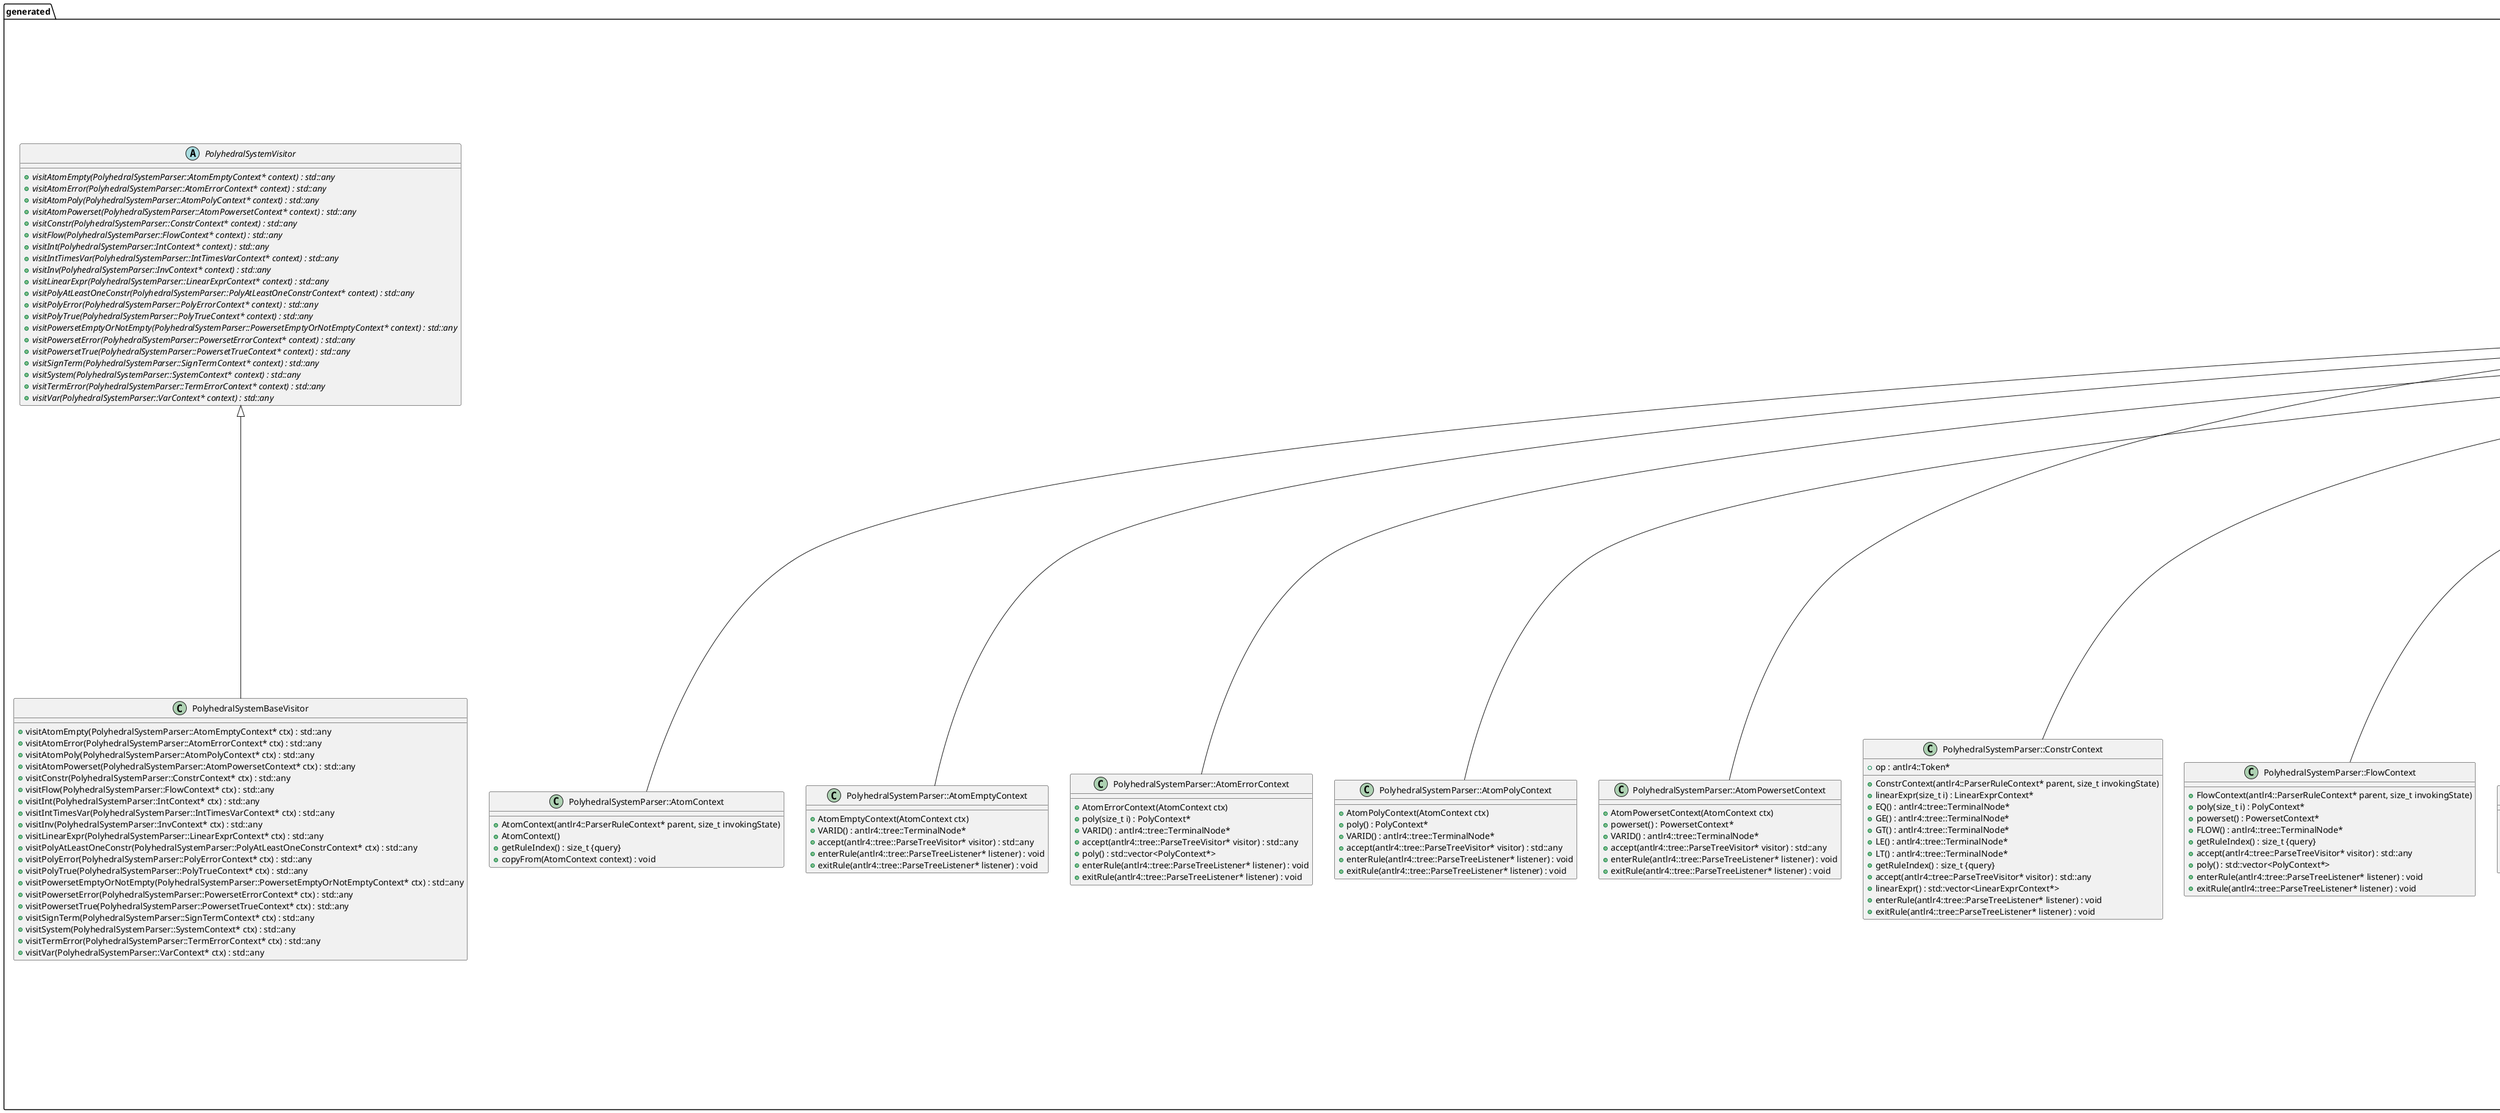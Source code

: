 @startuml

/' Objects '/
package generated {
class PolyhedralSystemBaseListener {
	+enterAtomEmpty(PolyhedralSystemParser::AtomEmptyContext*) : void
	+enterAtomError(PolyhedralSystemParser::AtomErrorContext*) : void
	+enterAtomPoly(PolyhedralSystemParser::AtomPolyContext*) : void
	+enterAtomPowerset(PolyhedralSystemParser::AtomPowersetContext*) : void
	+enterConstr(PolyhedralSystemParser::ConstrContext*) : void
	+enterEveryRule(antlr4::ParserRuleContext*) : void
	+enterFlow(PolyhedralSystemParser::FlowContext*) : void
	+enterInt(PolyhedralSystemParser::IntContext*) : void
	+enterIntTimesVar(PolyhedralSystemParser::IntTimesVarContext*) : void
	+enterInv(PolyhedralSystemParser::InvContext*) : void
	+enterLinearExpr(PolyhedralSystemParser::LinearExprContext*) : void
	+enterPolyAtLeastOneConstr(PolyhedralSystemParser::PolyAtLeastOneConstrContext*) : void
	+enterPolyError(PolyhedralSystemParser::PolyErrorContext*) : void
	+enterPolyTrue(PolyhedralSystemParser::PolyTrueContext*) : void
	+enterPowersetEmptyOrNotEmpty(PolyhedralSystemParser::PowersetEmptyOrNotEmptyContext*) : void
	+enterPowersetError(PolyhedralSystemParser::PowersetErrorContext*) : void
	+enterPowersetTrue(PolyhedralSystemParser::PowersetTrueContext*) : void
	+enterSignTerm(PolyhedralSystemParser::SignTermContext*) : void
	+enterSystem(PolyhedralSystemParser::SystemContext*) : void
	+enterTermError(PolyhedralSystemParser::TermErrorContext*) : void
	+enterVar(PolyhedralSystemParser::VarContext*) : void
	+exitAtomEmpty(PolyhedralSystemParser::AtomEmptyContext*) : void
	+exitAtomError(PolyhedralSystemParser::AtomErrorContext*) : void
	+exitAtomPoly(PolyhedralSystemParser::AtomPolyContext*) : void
	+exitAtomPowerset(PolyhedralSystemParser::AtomPowersetContext*) : void
	+exitConstr(PolyhedralSystemParser::ConstrContext*) : void
	+exitEveryRule(antlr4::ParserRuleContext*) : void
	+exitFlow(PolyhedralSystemParser::FlowContext*) : void
	+exitInt(PolyhedralSystemParser::IntContext*) : void
	+exitIntTimesVar(PolyhedralSystemParser::IntTimesVarContext*) : void
	+exitInv(PolyhedralSystemParser::InvContext*) : void
	+exitLinearExpr(PolyhedralSystemParser::LinearExprContext*) : void
	+exitPolyAtLeastOneConstr(PolyhedralSystemParser::PolyAtLeastOneConstrContext*) : void
	+exitPolyError(PolyhedralSystemParser::PolyErrorContext*) : void
	+exitPolyTrue(PolyhedralSystemParser::PolyTrueContext*) : void
	+exitPowersetEmptyOrNotEmpty(PolyhedralSystemParser::PowersetEmptyOrNotEmptyContext*) : void
	+exitPowersetError(PolyhedralSystemParser::PowersetErrorContext*) : void
	+exitPowersetTrue(PolyhedralSystemParser::PowersetTrueContext*) : void
	+exitSignTerm(PolyhedralSystemParser::SignTermContext*) : void
	+exitSystem(PolyhedralSystemParser::SystemContext*) : void
	+exitTermError(PolyhedralSystemParser::TermErrorContext*) : void
	+exitVar(PolyhedralSystemParser::VarContext*) : void
	+visitErrorNode(antlr4::tree::ErrorNode*) : void
	+visitTerminal(antlr4::tree::TerminalNode*) : void
}


class PolyhedralSystemBaseVisitor {
	+visitAtomEmpty(PolyhedralSystemParser::AtomEmptyContext* ctx) : std::any
	+visitAtomError(PolyhedralSystemParser::AtomErrorContext* ctx) : std::any
	+visitAtomPoly(PolyhedralSystemParser::AtomPolyContext* ctx) : std::any
	+visitAtomPowerset(PolyhedralSystemParser::AtomPowersetContext* ctx) : std::any
	+visitConstr(PolyhedralSystemParser::ConstrContext* ctx) : std::any
	+visitFlow(PolyhedralSystemParser::FlowContext* ctx) : std::any
	+visitInt(PolyhedralSystemParser::IntContext* ctx) : std::any
	+visitIntTimesVar(PolyhedralSystemParser::IntTimesVarContext* ctx) : std::any
	+visitInv(PolyhedralSystemParser::InvContext* ctx) : std::any
	+visitLinearExpr(PolyhedralSystemParser::LinearExprContext* ctx) : std::any
	+visitPolyAtLeastOneConstr(PolyhedralSystemParser::PolyAtLeastOneConstrContext* ctx) : std::any
	+visitPolyError(PolyhedralSystemParser::PolyErrorContext* ctx) : std::any
	+visitPolyTrue(PolyhedralSystemParser::PolyTrueContext* ctx) : std::any
	+visitPowersetEmptyOrNotEmpty(PolyhedralSystemParser::PowersetEmptyOrNotEmptyContext* ctx) : std::any
	+visitPowersetError(PolyhedralSystemParser::PowersetErrorContext* ctx) : std::any
	+visitPowersetTrue(PolyhedralSystemParser::PowersetTrueContext* ctx) : std::any
	+visitSignTerm(PolyhedralSystemParser::SignTermContext* ctx) : std::any
	+visitSystem(PolyhedralSystemParser::SystemContext* ctx) : std::any
	+visitTermError(PolyhedralSystemParser::TermErrorContext* ctx) : std::any
	+visitVar(PolyhedralSystemParser::VarContext* ctx) : std::any
}


class PolyhedralSystemLexer {
	+PolyhedralSystemLexer(antlr4::CharStream* input)
	+~PolyhedralSystemLexer()
	+getATN() : antlr4::atn::ATN& {query}
	+getSerializedATN() : antlr4::atn::SerializedATNView {query}
	+getVocabulary() : antlr4::dfa::Vocabulary& {query}
	+getGrammarFileName() : std::string {query}
	+getChannelNames() : std::vector<std::string>& {query}
	+getModeNames() : std::vector<std::string>& {query}
	+getRuleNames() : std::vector<std::string>& {query}
	+{static} initialize() : void
}


abstract class PolyhedralSystemListener {
	+{abstract} enterAtomEmpty(PolyhedralSystemParser::AtomEmptyContext* ctx) : void
	+{abstract} enterAtomError(PolyhedralSystemParser::AtomErrorContext* ctx) : void
	+{abstract} enterAtomPoly(PolyhedralSystemParser::AtomPolyContext* ctx) : void
	+{abstract} enterAtomPowerset(PolyhedralSystemParser::AtomPowersetContext* ctx) : void
	+{abstract} enterConstr(PolyhedralSystemParser::ConstrContext* ctx) : void
	+{abstract} enterFlow(PolyhedralSystemParser::FlowContext* ctx) : void
	+{abstract} enterInt(PolyhedralSystemParser::IntContext* ctx) : void
	+{abstract} enterIntTimesVar(PolyhedralSystemParser::IntTimesVarContext* ctx) : void
	+{abstract} enterInv(PolyhedralSystemParser::InvContext* ctx) : void
	+{abstract} enterLinearExpr(PolyhedralSystemParser::LinearExprContext* ctx) : void
	+{abstract} enterPolyAtLeastOneConstr(PolyhedralSystemParser::PolyAtLeastOneConstrContext* ctx) : void
	+{abstract} enterPolyError(PolyhedralSystemParser::PolyErrorContext* ctx) : void
	+{abstract} enterPolyTrue(PolyhedralSystemParser::PolyTrueContext* ctx) : void
	+{abstract} enterPowersetEmptyOrNotEmpty(PolyhedralSystemParser::PowersetEmptyOrNotEmptyContext* ctx) : void
	+{abstract} enterPowersetError(PolyhedralSystemParser::PowersetErrorContext* ctx) : void
	+{abstract} enterPowersetTrue(PolyhedralSystemParser::PowersetTrueContext* ctx) : void
	+{abstract} enterSignTerm(PolyhedralSystemParser::SignTermContext* ctx) : void
	+{abstract} enterSystem(PolyhedralSystemParser::SystemContext* ctx) : void
	+{abstract} enterTermError(PolyhedralSystemParser::TermErrorContext* ctx) : void
	+{abstract} enterVar(PolyhedralSystemParser::VarContext* ctx) : void
	+{abstract} exitAtomEmpty(PolyhedralSystemParser::AtomEmptyContext* ctx) : void
	+{abstract} exitAtomError(PolyhedralSystemParser::AtomErrorContext* ctx) : void
	+{abstract} exitAtomPoly(PolyhedralSystemParser::AtomPolyContext* ctx) : void
	+{abstract} exitAtomPowerset(PolyhedralSystemParser::AtomPowersetContext* ctx) : void
	+{abstract} exitConstr(PolyhedralSystemParser::ConstrContext* ctx) : void
	+{abstract} exitFlow(PolyhedralSystemParser::FlowContext* ctx) : void
	+{abstract} exitInt(PolyhedralSystemParser::IntContext* ctx) : void
	+{abstract} exitIntTimesVar(PolyhedralSystemParser::IntTimesVarContext* ctx) : void
	+{abstract} exitInv(PolyhedralSystemParser::InvContext* ctx) : void
	+{abstract} exitLinearExpr(PolyhedralSystemParser::LinearExprContext* ctx) : void
	+{abstract} exitPolyAtLeastOneConstr(PolyhedralSystemParser::PolyAtLeastOneConstrContext* ctx) : void
	+{abstract} exitPolyError(PolyhedralSystemParser::PolyErrorContext* ctx) : void
	+{abstract} exitPolyTrue(PolyhedralSystemParser::PolyTrueContext* ctx) : void
	+{abstract} exitPowersetEmptyOrNotEmpty(PolyhedralSystemParser::PowersetEmptyOrNotEmptyContext* ctx) : void
	+{abstract} exitPowersetError(PolyhedralSystemParser::PowersetErrorContext* ctx) : void
	+{abstract} exitPowersetTrue(PolyhedralSystemParser::PowersetTrueContext* ctx) : void
	+{abstract} exitSignTerm(PolyhedralSystemParser::SignTermContext* ctx) : void
	+{abstract} exitSystem(PolyhedralSystemParser::SystemContext* ctx) : void
	+{abstract} exitTermError(PolyhedralSystemParser::TermErrorContext* ctx) : void
	+{abstract} exitVar(PolyhedralSystemParser::VarContext* ctx) : void
}


class PolyhedralSystemParser {
	+PolyhedralSystemParser(antlr4::TokenStream* input)
	+PolyhedralSystemParser(antlr4::TokenStream* input, const antlr4::atn::ParserATNSimulatorOptions& options)
	+~PolyhedralSystemParser()
	+atom() : AtomContext*
	+constr() : ConstrContext*
	+flow() : FlowContext*
	+inv() : InvContext*
	+linearExpr() : LinearExprContext*
	+poly() : PolyContext*
	+powerset() : PowersetContext*
	+signTerm() : SignTermContext*
	+system() : SystemContext*
	+term() : TermContext*
	+getATN() : antlr4::atn::ATN& {query}
	+getSerializedATN() : antlr4::atn::SerializedATNView {query}
	+getVocabulary() : antlr4::dfa::Vocabulary& {query}
	+getGrammarFileName() : std::string {query}
	+getRuleNames() : std::vector<std::string>& {query}
	+{static} initialize() : void
}


class PolyhedralSystemParser::AtomContext {
	+AtomContext(antlr4::ParserRuleContext* parent, size_t invokingState)
	+AtomContext()
	+getRuleIndex() : size_t {query}
	+copyFrom(AtomContext context) : void
}


class PolyhedralSystemParser::AtomEmptyContext {
	+AtomEmptyContext(AtomContext ctx)
	+VARID() : antlr4::tree::TerminalNode*
	+accept(antlr4::tree::ParseTreeVisitor* visitor) : std::any
	+enterRule(antlr4::tree::ParseTreeListener* listener) : void
	+exitRule(antlr4::tree::ParseTreeListener* listener) : void
}


class PolyhedralSystemParser::AtomErrorContext {
	+AtomErrorContext(AtomContext ctx)
	+poly(size_t i) : PolyContext*
	+VARID() : antlr4::tree::TerminalNode*
	+accept(antlr4::tree::ParseTreeVisitor* visitor) : std::any
	+poly() : std::vector<PolyContext*>
	+enterRule(antlr4::tree::ParseTreeListener* listener) : void
	+exitRule(antlr4::tree::ParseTreeListener* listener) : void
}


class PolyhedralSystemParser::AtomPolyContext {
	+AtomPolyContext(AtomContext ctx)
	+poly() : PolyContext*
	+VARID() : antlr4::tree::TerminalNode*
	+accept(antlr4::tree::ParseTreeVisitor* visitor) : std::any
	+enterRule(antlr4::tree::ParseTreeListener* listener) : void
	+exitRule(antlr4::tree::ParseTreeListener* listener) : void
}


class PolyhedralSystemParser::AtomPowersetContext {
	+AtomPowersetContext(AtomContext ctx)
	+powerset() : PowersetContext*
	+VARID() : antlr4::tree::TerminalNode*
	+accept(antlr4::tree::ParseTreeVisitor* visitor) : std::any
	+enterRule(antlr4::tree::ParseTreeListener* listener) : void
	+exitRule(antlr4::tree::ParseTreeListener* listener) : void
}


class PolyhedralSystemParser::ConstrContext {
	+ConstrContext(antlr4::ParserRuleContext* parent, size_t invokingState)
	+linearExpr(size_t i) : LinearExprContext*
	+op : antlr4::Token*
	+EQ() : antlr4::tree::TerminalNode*
	+GE() : antlr4::tree::TerminalNode*
	+GT() : antlr4::tree::TerminalNode*
	+LE() : antlr4::tree::TerminalNode*
	+LT() : antlr4::tree::TerminalNode*
	+getRuleIndex() : size_t {query}
	+accept(antlr4::tree::ParseTreeVisitor* visitor) : std::any
	+linearExpr() : std::vector<LinearExprContext*>
	+enterRule(antlr4::tree::ParseTreeListener* listener) : void
	+exitRule(antlr4::tree::ParseTreeListener* listener) : void
}


class PolyhedralSystemParser::FlowContext {
	+FlowContext(antlr4::ParserRuleContext* parent, size_t invokingState)
	+poly(size_t i) : PolyContext*
	+powerset() : PowersetContext*
	+FLOW() : antlr4::tree::TerminalNode*
	+getRuleIndex() : size_t {query}
	+accept(antlr4::tree::ParseTreeVisitor* visitor) : std::any
	+poly() : std::vector<PolyContext*>
	+enterRule(antlr4::tree::ParseTreeListener* listener) : void
	+exitRule(antlr4::tree::ParseTreeListener* listener) : void
}


class PolyhedralSystemParser::IntContext {
	+IntContext(TermContext ctx)
	+UNSIGNED_INT() : antlr4::tree::TerminalNode*
	+accept(antlr4::tree::ParseTreeVisitor* visitor) : std::any
	+enterRule(antlr4::tree::ParseTreeListener* listener) : void
	+exitRule(antlr4::tree::ParseTreeListener* listener) : void
}


class PolyhedralSystemParser::IntTimesVarContext {
	+IntTimesVarContext(TermContext ctx)
	+TIMES() : antlr4::tree::TerminalNode*
	+UNSIGNED_INT() : antlr4::tree::TerminalNode*
	+VARID() : antlr4::tree::TerminalNode*
	+accept(antlr4::tree::ParseTreeVisitor* visitor) : std::any
	+enterRule(antlr4::tree::ParseTreeListener* listener) : void
	+exitRule(antlr4::tree::ParseTreeListener* listener) : void
}


class PolyhedralSystemParser::InvContext {
	+InvContext(antlr4::ParserRuleContext* parent, size_t invokingState)
	+poly(size_t i) : PolyContext*
	+powerset() : PowersetContext*
	+INV() : antlr4::tree::TerminalNode*
	+getRuleIndex() : size_t {query}
	+accept(antlr4::tree::ParseTreeVisitor* visitor) : std::any
	+poly() : std::vector<PolyContext*>
	+enterRule(antlr4::tree::ParseTreeListener* listener) : void
	+exitRule(antlr4::tree::ParseTreeListener* listener) : void
}


class PolyhedralSystemParser::LinearExprContext {
	+LinearExprContext(antlr4::ParserRuleContext* parent, size_t invokingState)
	+signTerm(size_t i) : SignTermContext*
	+term() : TermContext*
	+op : antlr4::Token*
	+MINUS() : antlr4::tree::TerminalNode*
	+PLUS() : antlr4::tree::TerminalNode*
	+getRuleIndex() : size_t {query}
	+accept(antlr4::tree::ParseTreeVisitor* visitor) : std::any
	+signTerm() : std::vector<SignTermContext*>
	+enterRule(antlr4::tree::ParseTreeListener* listener) : void
	+exitRule(antlr4::tree::ParseTreeListener* listener) : void
}


class PolyhedralSystemParser::PolyAtLeastOneConstrContext {
	+PolyAtLeastOneConstrContext(PolyContext ctx)
	+constr(size_t i) : ConstrContext*
	+accept(antlr4::tree::ParseTreeVisitor* visitor) : std::any
	+constr() : std::vector<ConstrContext*>
	+enterRule(antlr4::tree::ParseTreeListener* listener) : void
	+exitRule(antlr4::tree::ParseTreeListener* listener) : void
}


class PolyhedralSystemParser::PolyContext {
	+PolyContext(antlr4::ParserRuleContext* parent, size_t invokingState)
	+PolyContext()
	+getRuleIndex() : size_t {query}
	+copyFrom(PolyContext context) : void
}


class PolyhedralSystemParser::PolyErrorContext {
	+PolyErrorContext(PolyContext ctx)
	+constr(size_t i) : ConstrContext*
	+accept(antlr4::tree::ParseTreeVisitor* visitor) : std::any
	+constr() : std::vector<ConstrContext*>
	+enterRule(antlr4::tree::ParseTreeListener* listener) : void
	+exitRule(antlr4::tree::ParseTreeListener* listener) : void
}


class PolyhedralSystemParser::PolyTrueContext {
	+PolyTrueContext(PolyContext ctx)
	+accept(antlr4::tree::ParseTreeVisitor* visitor) : std::any
	+enterRule(antlr4::tree::ParseTreeListener* listener) : void
	+exitRule(antlr4::tree::ParseTreeListener* listener) : void
}


class PolyhedralSystemParser::PowersetContext {
	+PowersetContext(antlr4::ParserRuleContext* parent, size_t invokingState)
	+PowersetContext()
	+getRuleIndex() : size_t {query}
	+copyFrom(PowersetContext context) : void
}


class PolyhedralSystemParser::PowersetEmptyOrNotEmptyContext {
	+PowersetEmptyOrNotEmptyContext(PowersetContext ctx)
	+poly(size_t i) : PolyContext*
	+accept(antlr4::tree::ParseTreeVisitor* visitor) : std::any
	+poly() : std::vector<PolyContext*>
	+enterRule(antlr4::tree::ParseTreeListener* listener) : void
	+exitRule(antlr4::tree::ParseTreeListener* listener) : void
}


class PolyhedralSystemParser::PowersetErrorContext {
	+PowersetErrorContext(PowersetContext ctx)
	+poly(size_t i) : PolyContext*
	+accept(antlr4::tree::ParseTreeVisitor* visitor) : std::any
	+poly() : std::vector<PolyContext*>
	+enterRule(antlr4::tree::ParseTreeListener* listener) : void
	+exitRule(antlr4::tree::ParseTreeListener* listener) : void
}


class PolyhedralSystemParser::PowersetTrueContext {
	+PowersetTrueContext(PowersetContext ctx)
	+accept(antlr4::tree::ParseTreeVisitor* visitor) : std::any
	+enterRule(antlr4::tree::ParseTreeListener* listener) : void
	+exitRule(antlr4::tree::ParseTreeListener* listener) : void
}


class PolyhedralSystemParser::SignTermContext {
	+SignTermContext(antlr4::ParserRuleContext* parent, size_t invokingState)
	+term() : TermContext*
	+op : antlr4::Token*
	+MINUS() : antlr4::tree::TerminalNode*
	+PLUS() : antlr4::tree::TerminalNode*
	+getRuleIndex() : size_t {query}
	+accept(antlr4::tree::ParseTreeVisitor* visitor) : std::any
	+enterRule(antlr4::tree::ParseTreeListener* listener) : void
	+exitRule(antlr4::tree::ParseTreeListener* listener) : void
}


class PolyhedralSystemParser::SystemContext {
	+SystemContext(antlr4::ParserRuleContext* parent, size_t invokingState)
	+atom(size_t i) : AtomContext*
	+flow() : FlowContext*
	+inv() : InvContext*
	+WS(size_t i) : antlr4::tree::TerminalNode*
	+getRuleIndex() : size_t {query}
	+accept(antlr4::tree::ParseTreeVisitor* visitor) : std::any
	+atom() : std::vector<AtomContext*>
	+WS() : std::vector<antlr4::tree::TerminalNode*>
	+enterRule(antlr4::tree::ParseTreeListener* listener) : void
	+exitRule(antlr4::tree::ParseTreeListener* listener) : void
}


class PolyhedralSystemParser::TermContext {
	+TermContext(antlr4::ParserRuleContext* parent, size_t invokingState)
	+TermContext()
	+getRuleIndex() : size_t {query}
	+copyFrom(TermContext context) : void
}


class PolyhedralSystemParser::TermErrorContext {
	+TermErrorContext(TermContext ctx)
	+op : antlr4::Token*
	+FLOAT() : antlr4::tree::TerminalNode*
	+TIMES() : antlr4::tree::TerminalNode*
	+UNSIGNED_INT() : antlr4::tree::TerminalNode*
	+VARID() : antlr4::tree::TerminalNode*
	+accept(antlr4::tree::ParseTreeVisitor* visitor) : std::any
	+enterRule(antlr4::tree::ParseTreeListener* listener) : void
	+exitRule(antlr4::tree::ParseTreeListener* listener) : void
}


class PolyhedralSystemParser::VarContext {
	+VarContext(TermContext ctx)
	+VARID() : antlr4::tree::TerminalNode*
	+accept(antlr4::tree::ParseTreeVisitor* visitor) : std::any
	+enterRule(antlr4::tree::ParseTreeListener* listener) : void
	+exitRule(antlr4::tree::ParseTreeListener* listener) : void
}


abstract class PolyhedralSystemVisitor {
	+{abstract} visitAtomEmpty(PolyhedralSystemParser::AtomEmptyContext* context) : std::any
	+{abstract} visitAtomError(PolyhedralSystemParser::AtomErrorContext* context) : std::any
	+{abstract} visitAtomPoly(PolyhedralSystemParser::AtomPolyContext* context) : std::any
	+{abstract} visitAtomPowerset(PolyhedralSystemParser::AtomPowersetContext* context) : std::any
	+{abstract} visitConstr(PolyhedralSystemParser::ConstrContext* context) : std::any
	+{abstract} visitFlow(PolyhedralSystemParser::FlowContext* context) : std::any
	+{abstract} visitInt(PolyhedralSystemParser::IntContext* context) : std::any
	+{abstract} visitIntTimesVar(PolyhedralSystemParser::IntTimesVarContext* context) : std::any
	+{abstract} visitInv(PolyhedralSystemParser::InvContext* context) : std::any
	+{abstract} visitLinearExpr(PolyhedralSystemParser::LinearExprContext* context) : std::any
	+{abstract} visitPolyAtLeastOneConstr(PolyhedralSystemParser::PolyAtLeastOneConstrContext* context) : std::any
	+{abstract} visitPolyError(PolyhedralSystemParser::PolyErrorContext* context) : std::any
	+{abstract} visitPolyTrue(PolyhedralSystemParser::PolyTrueContext* context) : std::any
	+{abstract} visitPowersetEmptyOrNotEmpty(PolyhedralSystemParser::PowersetEmptyOrNotEmptyContext* context) : std::any
	+{abstract} visitPowersetError(PolyhedralSystemParser::PowersetErrorContext* context) : std::any
	+{abstract} visitPowersetTrue(PolyhedralSystemParser::PowersetTrueContext* context) : std::any
	+{abstract} visitSignTerm(PolyhedralSystemParser::SignTermContext* context) : std::any
	+{abstract} visitSystem(PolyhedralSystemParser::SystemContext* context) : std::any
	+{abstract} visitTermError(PolyhedralSystemParser::TermErrorContext* context) : std::any
	+{abstract} visitVar(PolyhedralSystemParser::VarContext* context) : std::any
}


enum PolyhedralSystemLexer::empty {
	COMMENT
	EQ
	FLOAT
	FLOW
	GE
	GT
	INV
	LE
	LINE_COMMENT
	LT
	MINUS
	NEWLINE
	PLUS
	TIMES
	T__0
	T__1
	T__2
	T__3
	T__4
	T__5
	UNSIGNED_INT
	VARID
	WS
}


enum PolyhedralSystemParser::empty {
	COMMENT
	EQ
	FLOAT
	FLOW
	GE
	GT
	INV
	LE
	LINE_COMMENT
	LT
	MINUS
	NEWLINE
	PLUS
	TIMES
	T__0
	T__1
	T__2
	T__3
	T__4
	T__5
	UNSIGNED_INT
	VARID
	WS
}


enum PolyhedralSystemParser::empty {
	RuleAtom
	RuleConstr
	RuleFlow
	RuleInv
	RuleLinearExpr
	RulePoly
	RulePowerset
	RuleSignTerm
	RuleSystem
	RuleTerm
}
}




/' Inheritance relationships '/

PolyhedralSystemListener <|-- PolyhedralSystemBaseListener


PolyhedralSystemVisitor <|-- PolyhedralSystemBaseVisitor





/' Aggregation relationships '/





/' Nested objects '/

PolyhedralSystemLexer +-- PolyhedralSystemLexer::empty


PolyhedralSystemParser +-- PolyhedralSystemParser::AtomContext


PolyhedralSystemParser +-- PolyhedralSystemParser::AtomEmptyContext


PolyhedralSystemParser +-- PolyhedralSystemParser::AtomErrorContext


PolyhedralSystemParser +-- PolyhedralSystemParser::AtomPolyContext


PolyhedralSystemParser +-- PolyhedralSystemParser::AtomPowersetContext


PolyhedralSystemParser +-- PolyhedralSystemParser::ConstrContext


PolyhedralSystemParser +-- PolyhedralSystemParser::FlowContext


PolyhedralSystemParser +-- PolyhedralSystemParser::IntContext


PolyhedralSystemParser +-- PolyhedralSystemParser::IntTimesVarContext


PolyhedralSystemParser +-- PolyhedralSystemParser::InvContext


PolyhedralSystemParser +-- PolyhedralSystemParser::LinearExprContext


PolyhedralSystemParser +-- PolyhedralSystemParser::PolyAtLeastOneConstrContext


PolyhedralSystemParser +-- PolyhedralSystemParser::PolyContext


PolyhedralSystemParser +-- PolyhedralSystemParser::PolyErrorContext


PolyhedralSystemParser +-- PolyhedralSystemParser::PolyTrueContext


PolyhedralSystemParser +-- PolyhedralSystemParser::PowersetContext


PolyhedralSystemParser +-- PolyhedralSystemParser::PowersetEmptyOrNotEmptyContext


PolyhedralSystemParser +-- PolyhedralSystemParser::PowersetErrorContext


PolyhedralSystemParser +-- PolyhedralSystemParser::PowersetTrueContext


PolyhedralSystemParser +-- PolyhedralSystemParser::SignTermContext


PolyhedralSystemParser +-- PolyhedralSystemParser::SystemContext


PolyhedralSystemParser +-- PolyhedralSystemParser::TermContext


PolyhedralSystemParser +-- PolyhedralSystemParser::TermErrorContext


PolyhedralSystemParser +-- PolyhedralSystemParser::VarContext


PolyhedralSystemParser +-- PolyhedralSystemParser::empty


PolyhedralSystemParser +-- PolyhedralSystemParser::empty




@enduml
